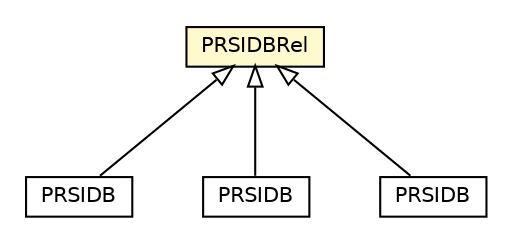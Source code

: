 #!/usr/local/bin/dot
#
# Class diagram 
# Generated by UMLGraph version R5_6-24-gf6e263 (http://www.umlgraph.org/)
#

digraph G {
	edge [fontname="Helvetica",fontsize=10,labelfontname="Helvetica",labelfontsize=10];
	node [fontname="Helvetica",fontsize=10,shape=plaintext];
	nodesep=0.25;
	ranksep=0.5;
	// nl.egem.stuf.sector.bg._0204.PRSIDBRel
	c159915 [label=<<table title="nl.egem.stuf.sector.bg._0204.PRSIDBRel" border="0" cellborder="1" cellspacing="0" cellpadding="2" port="p" bgcolor="lemonChiffon" href="./PRSIDBRel.html">
		<tr><td><table border="0" cellspacing="0" cellpadding="1">
<tr><td align="center" balign="center"> PRSIDBRel </td></tr>
		</table></td></tr>
		</table>>, URL="./PRSIDBRel.html", fontname="Helvetica", fontcolor="black", fontsize=10.0];
	// nl.egem.stuf.sector.bg._0204.PRSAntwoord.PRSIDB
	c160119 [label=<<table title="nl.egem.stuf.sector.bg._0204.PRSAntwoord.PRSIDB" border="0" cellborder="1" cellspacing="0" cellpadding="2" port="p" href="./PRSAntwoord.PRSIDB.html">
		<tr><td><table border="0" cellspacing="0" cellpadding="1">
<tr><td align="center" balign="center"> PRSIDB </td></tr>
		</table></td></tr>
		</table>>, URL="./PRSAntwoord.PRSIDB.html", fontname="Helvetica", fontcolor="black", fontsize=10.0];
	// nl.egem.stuf.sector.bg._0204.PRSVraag.PRSIDB
	c160158 [label=<<table title="nl.egem.stuf.sector.bg._0204.PRSVraag.PRSIDB" border="0" cellborder="1" cellspacing="0" cellpadding="2" port="p" href="./PRSVraag.PRSIDB.html">
		<tr><td><table border="0" cellspacing="0" cellpadding="1">
<tr><td align="center" balign="center"> PRSIDB </td></tr>
		</table></td></tr>
		</table>>, URL="./PRSVraag.PRSIDB.html", fontname="Helvetica", fontcolor="black", fontsize=10.0];
	// nl.egem.stuf.sector.bg._0204.PRSKennisgeving.PRSIDB
	c160184 [label=<<table title="nl.egem.stuf.sector.bg._0204.PRSKennisgeving.PRSIDB" border="0" cellborder="1" cellspacing="0" cellpadding="2" port="p" href="./PRSKennisgeving.PRSIDB.html">
		<tr><td><table border="0" cellspacing="0" cellpadding="1">
<tr><td align="center" balign="center"> PRSIDB </td></tr>
		</table></td></tr>
		</table>>, URL="./PRSKennisgeving.PRSIDB.html", fontname="Helvetica", fontcolor="black", fontsize=10.0];
	//nl.egem.stuf.sector.bg._0204.PRSAntwoord.PRSIDB extends nl.egem.stuf.sector.bg._0204.PRSIDBRel
	c159915:p -> c160119:p [dir=back,arrowtail=empty];
	//nl.egem.stuf.sector.bg._0204.PRSVraag.PRSIDB extends nl.egem.stuf.sector.bg._0204.PRSIDBRel
	c159915:p -> c160158:p [dir=back,arrowtail=empty];
	//nl.egem.stuf.sector.bg._0204.PRSKennisgeving.PRSIDB extends nl.egem.stuf.sector.bg._0204.PRSIDBRel
	c159915:p -> c160184:p [dir=back,arrowtail=empty];
}

